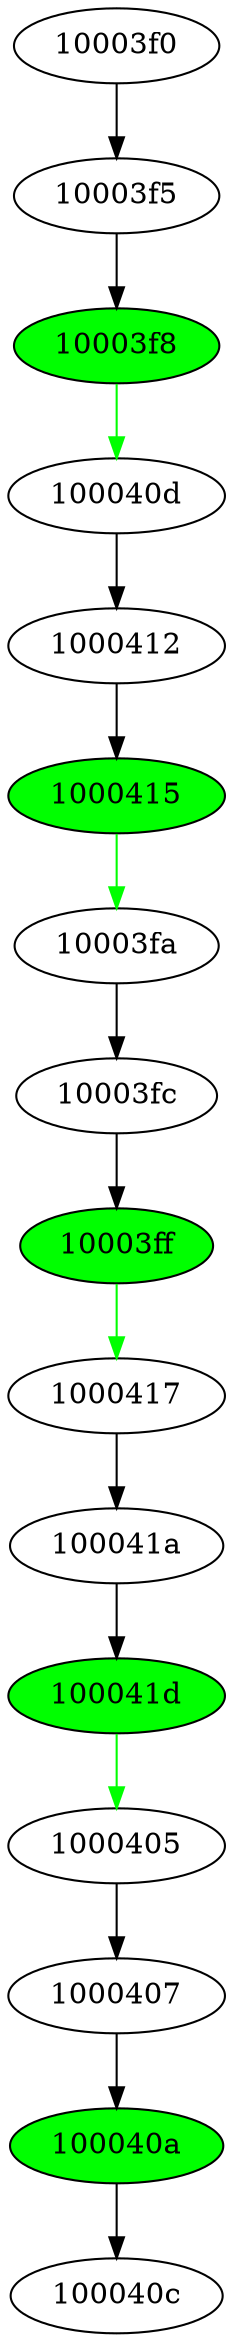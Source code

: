 digraph mon_graphe {
"10003f0"->"10003f5";
"10003f5"->"10003f8";
"10003f8"->"100040d" [color=green];
"10003f8" [style=filled fillcolor=green];
"100040d"->"1000412";
"1000412"->"1000415";
"1000415"->"10003fa" [color=green];
"1000415" [style=filled fillcolor=green];
"10003fa"->"10003fc";
"10003fc"->"10003ff";
"10003ff"->"1000417" [color=green];
"10003ff" [style=filled fillcolor=green];
"1000417"->"100041a";
"100041a"->"100041d";
"100041d"->"1000405" [color=green];
"100041d" [style=filled fillcolor=green];
"1000405"->"1000407";
"1000407"->"100040a";
"100040a"->"100040c";
"100040a" [style=filled fillcolor=green];
"100040c";
}